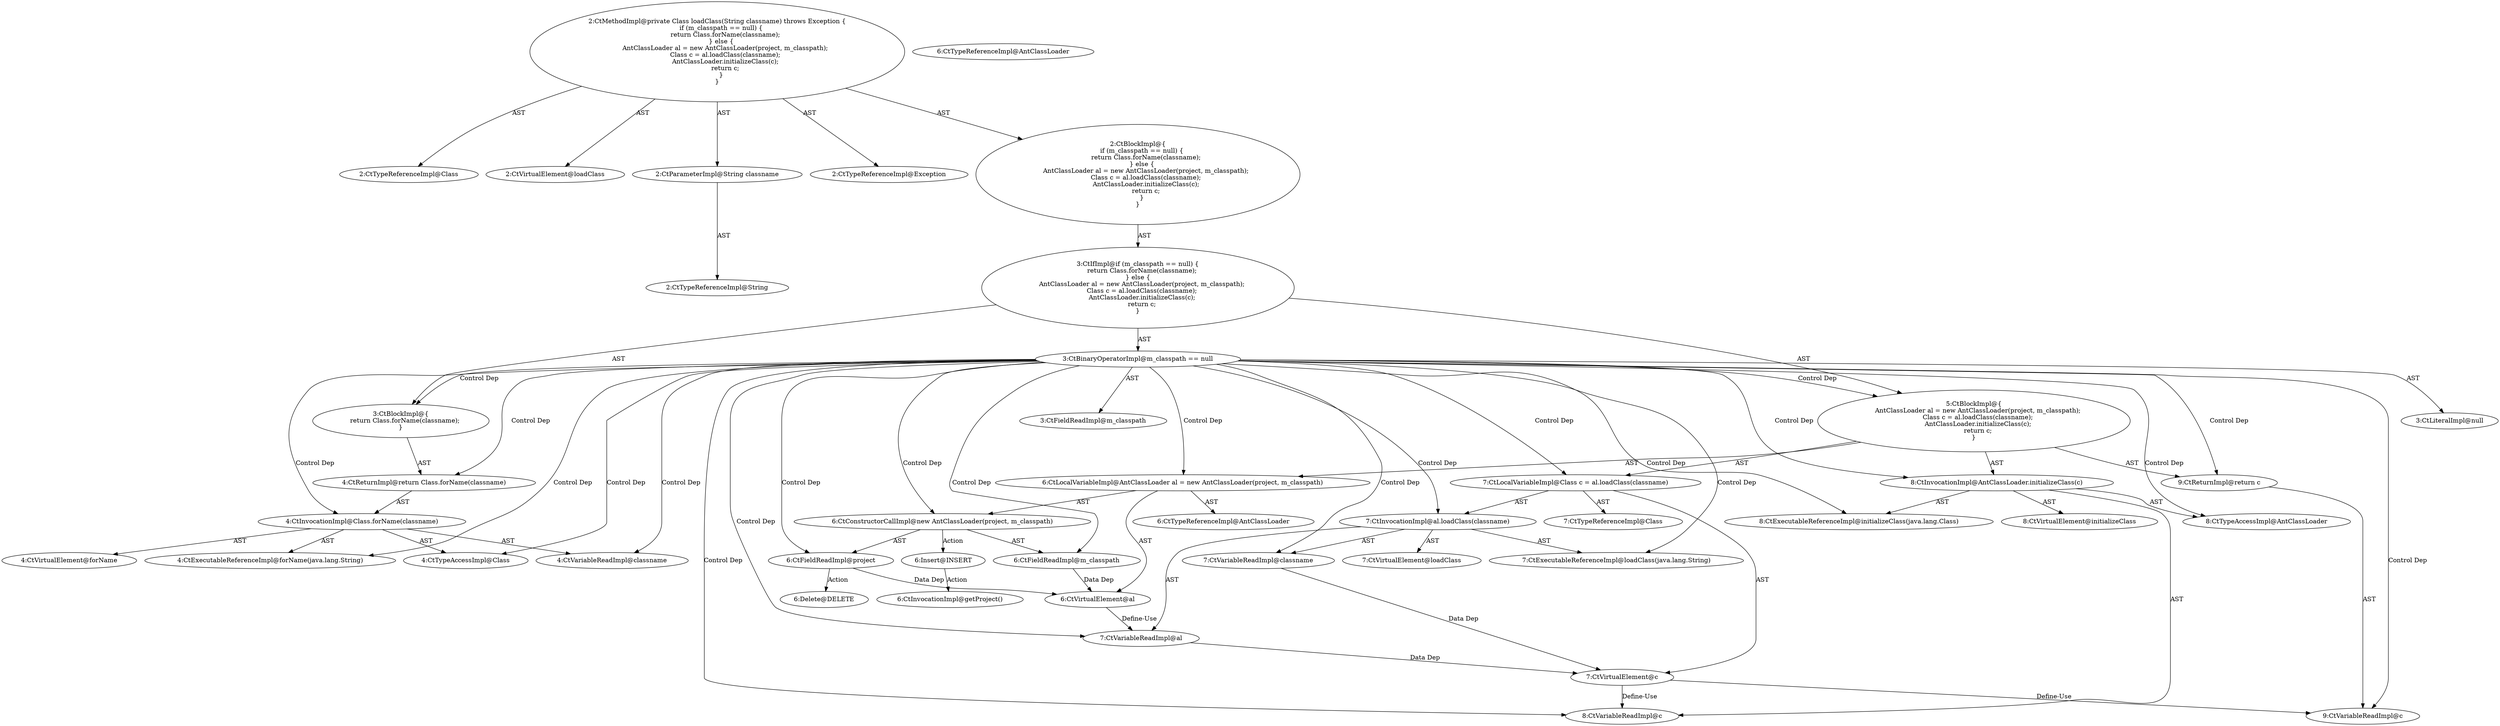 digraph "loadClass#?,String" {
0 [label="2:CtTypeReferenceImpl@Class" shape=ellipse]
1 [label="2:CtVirtualElement@loadClass" shape=ellipse]
2 [label="2:CtParameterImpl@String classname" shape=ellipse]
3 [label="2:CtTypeReferenceImpl@String" shape=ellipse]
4 [label="2:CtTypeReferenceImpl@Exception" shape=ellipse]
5 [label="3:CtFieldReadImpl@m_classpath" shape=ellipse]
6 [label="3:CtLiteralImpl@null" shape=ellipse]
7 [label="3:CtBinaryOperatorImpl@m_classpath == null" shape=ellipse]
8 [label="4:CtExecutableReferenceImpl@forName(java.lang.String)" shape=ellipse]
9 [label="4:CtVirtualElement@forName" shape=ellipse]
10 [label="4:CtTypeAccessImpl@Class" shape=ellipse]
11 [label="4:CtVariableReadImpl@classname" shape=ellipse]
12 [label="4:CtInvocationImpl@Class.forName(classname)" shape=ellipse]
13 [label="4:CtReturnImpl@return Class.forName(classname)" shape=ellipse]
14 [label="3:CtBlockImpl@\{
    return Class.forName(classname);
\}" shape=ellipse]
15 [label="6:CtTypeReferenceImpl@AntClassLoader" shape=ellipse]
16 [label="6:CtTypeReferenceImpl@AntClassLoader" shape=ellipse]
17 [label="6:CtFieldReadImpl@project" shape=ellipse]
18 [label="6:CtFieldReadImpl@m_classpath" shape=ellipse]
19 [label="6:CtConstructorCallImpl@new AntClassLoader(project, m_classpath)" shape=ellipse]
20 [label="6:CtVirtualElement@al" shape=ellipse]
21 [label="6:CtLocalVariableImpl@AntClassLoader al = new AntClassLoader(project, m_classpath)" shape=ellipse]
22 [label="7:CtTypeReferenceImpl@Class" shape=ellipse]
23 [label="7:CtExecutableReferenceImpl@loadClass(java.lang.String)" shape=ellipse]
24 [label="7:CtVirtualElement@loadClass" shape=ellipse]
25 [label="7:CtVariableReadImpl@al" shape=ellipse]
26 [label="7:CtVariableReadImpl@classname" shape=ellipse]
27 [label="7:CtInvocationImpl@al.loadClass(classname)" shape=ellipse]
28 [label="7:CtVirtualElement@c" shape=ellipse]
29 [label="7:CtLocalVariableImpl@Class c = al.loadClass(classname)" shape=ellipse]
30 [label="8:CtExecutableReferenceImpl@initializeClass(java.lang.Class)" shape=ellipse]
31 [label="8:CtVirtualElement@initializeClass" shape=ellipse]
32 [label="8:CtTypeAccessImpl@AntClassLoader" shape=ellipse]
33 [label="8:CtVariableReadImpl@c" shape=ellipse]
34 [label="8:CtInvocationImpl@AntClassLoader.initializeClass(c)" shape=ellipse]
35 [label="9:CtVariableReadImpl@c" shape=ellipse]
36 [label="9:CtReturnImpl@return c" shape=ellipse]
37 [label="5:CtBlockImpl@\{
    AntClassLoader al = new AntClassLoader(project, m_classpath);
    Class c = al.loadClass(classname);
    AntClassLoader.initializeClass(c);
    return c;
\}" shape=ellipse]
38 [label="3:CtIfImpl@if (m_classpath == null) \{
    return Class.forName(classname);
\} else \{
    AntClassLoader al = new AntClassLoader(project, m_classpath);
    Class c = al.loadClass(classname);
    AntClassLoader.initializeClass(c);
    return c;
\}" shape=ellipse]
39 [label="2:CtBlockImpl@\{
    if (m_classpath == null) \{
        return Class.forName(classname);
    \} else \{
        AntClassLoader al = new AntClassLoader(project, m_classpath);
        Class c = al.loadClass(classname);
        AntClassLoader.initializeClass(c);
        return c;
    \}
\}" shape=ellipse]
40 [label="2:CtMethodImpl@private Class loadClass(String classname) throws Exception \{
    if (m_classpath == null) \{
        return Class.forName(classname);
    \} else \{
        AntClassLoader al = new AntClassLoader(project, m_classpath);
        Class c = al.loadClass(classname);
        AntClassLoader.initializeClass(c);
        return c;
    \}
\}" shape=ellipse]
41 [label="6:Delete@DELETE" shape=ellipse]
42 [label="6:Insert@INSERT" shape=ellipse]
43 [label="6:CtInvocationImpl@getProject()" shape=ellipse]
2 -> 3 [label="AST"];
7 -> 5 [label="AST"];
7 -> 6 [label="AST"];
7 -> 14 [label="Control Dep"];
7 -> 13 [label="Control Dep"];
7 -> 12 [label="Control Dep"];
7 -> 8 [label="Control Dep"];
7 -> 10 [label="Control Dep"];
7 -> 11 [label="Control Dep"];
7 -> 37 [label="Control Dep"];
7 -> 21 [label="Control Dep"];
7 -> 19 [label="Control Dep"];
7 -> 17 [label="Control Dep"];
7 -> 18 [label="Control Dep"];
7 -> 29 [label="Control Dep"];
7 -> 27 [label="Control Dep"];
7 -> 23 [label="Control Dep"];
7 -> 25 [label="Control Dep"];
7 -> 26 [label="Control Dep"];
7 -> 34 [label="Control Dep"];
7 -> 30 [label="Control Dep"];
7 -> 32 [label="Control Dep"];
7 -> 33 [label="Control Dep"];
7 -> 36 [label="Control Dep"];
7 -> 35 [label="Control Dep"];
12 -> 9 [label="AST"];
12 -> 10 [label="AST"];
12 -> 8 [label="AST"];
12 -> 11 [label="AST"];
13 -> 12 [label="AST"];
14 -> 13 [label="AST"];
17 -> 20 [label="Data Dep"];
17 -> 41 [label="Action"];
18 -> 20 [label="Data Dep"];
19 -> 17 [label="AST"];
19 -> 18 [label="AST"];
19 -> 42 [label="Action"];
20 -> 25 [label="Define-Use"];
21 -> 20 [label="AST"];
21 -> 15 [label="AST"];
21 -> 19 [label="AST"];
25 -> 28 [label="Data Dep"];
26 -> 28 [label="Data Dep"];
27 -> 24 [label="AST"];
27 -> 25 [label="AST"];
27 -> 23 [label="AST"];
27 -> 26 [label="AST"];
28 -> 33 [label="Define-Use"];
28 -> 35 [label="Define-Use"];
29 -> 28 [label="AST"];
29 -> 22 [label="AST"];
29 -> 27 [label="AST"];
34 -> 31 [label="AST"];
34 -> 32 [label="AST"];
34 -> 30 [label="AST"];
34 -> 33 [label="AST"];
36 -> 35 [label="AST"];
37 -> 21 [label="AST"];
37 -> 29 [label="AST"];
37 -> 34 [label="AST"];
37 -> 36 [label="AST"];
38 -> 7 [label="AST"];
38 -> 14 [label="AST"];
38 -> 37 [label="AST"];
39 -> 38 [label="AST"];
40 -> 1 [label="AST"];
40 -> 0 [label="AST"];
40 -> 2 [label="AST"];
40 -> 4 [label="AST"];
40 -> 39 [label="AST"];
42 -> 43 [label="Action"];
}